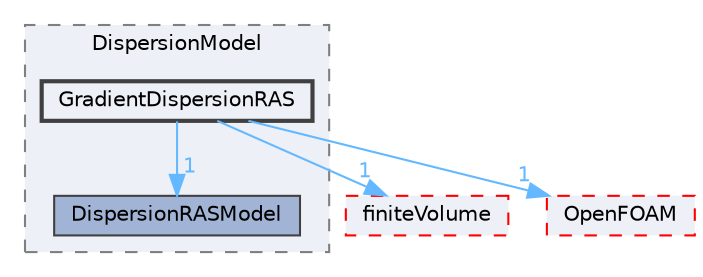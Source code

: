 digraph "src/lagrangian/turbulence/submodels/Kinematic/DispersionModel/GradientDispersionRAS"
{
 // LATEX_PDF_SIZE
  bgcolor="transparent";
  edge [fontname=Helvetica,fontsize=10,labelfontname=Helvetica,labelfontsize=10];
  node [fontname=Helvetica,fontsize=10,shape=box,height=0.2,width=0.4];
  compound=true
  subgraph clusterdir_ec3a45eb9e031fb2cbc5f0a1a823b94d {
    graph [ bgcolor="#edf0f7", pencolor="grey50", label="DispersionModel", fontname=Helvetica,fontsize=10 style="filled,dashed", URL="dir_ec3a45eb9e031fb2cbc5f0a1a823b94d.html",tooltip=""]
  dir_4f1e65378d6609b741f29ec515225be4 [label="DispersionRASModel", fillcolor="#a2b4d6", color="grey25", style="filled", URL="dir_4f1e65378d6609b741f29ec515225be4.html",tooltip=""];
  dir_ee719341234d4426cb99ffbddc91cb03 [label="GradientDispersionRAS", fillcolor="#edf0f7", color="grey25", style="filled,bold", URL="dir_ee719341234d4426cb99ffbddc91cb03.html",tooltip=""];
  }
  dir_9bd15774b555cf7259a6fa18f99fe99b [label="finiteVolume", fillcolor="#edf0f7", color="red", style="filled,dashed", URL="dir_9bd15774b555cf7259a6fa18f99fe99b.html",tooltip=""];
  dir_c5473ff19b20e6ec4dfe5c310b3778a8 [label="OpenFOAM", fillcolor="#edf0f7", color="red", style="filled,dashed", URL="dir_c5473ff19b20e6ec4dfe5c310b3778a8.html",tooltip=""];
  dir_ee719341234d4426cb99ffbddc91cb03->dir_4f1e65378d6609b741f29ec515225be4 [headlabel="1", labeldistance=1.5 headhref="dir_001665_000965.html" href="dir_001665_000965.html" color="steelblue1" fontcolor="steelblue1"];
  dir_ee719341234d4426cb99ffbddc91cb03->dir_9bd15774b555cf7259a6fa18f99fe99b [headlabel="1", labeldistance=1.5 headhref="dir_001665_001387.html" href="dir_001665_001387.html" color="steelblue1" fontcolor="steelblue1"];
  dir_ee719341234d4426cb99ffbddc91cb03->dir_c5473ff19b20e6ec4dfe5c310b3778a8 [headlabel="1", labeldistance=1.5 headhref="dir_001665_002695.html" href="dir_001665_002695.html" color="steelblue1" fontcolor="steelblue1"];
}
